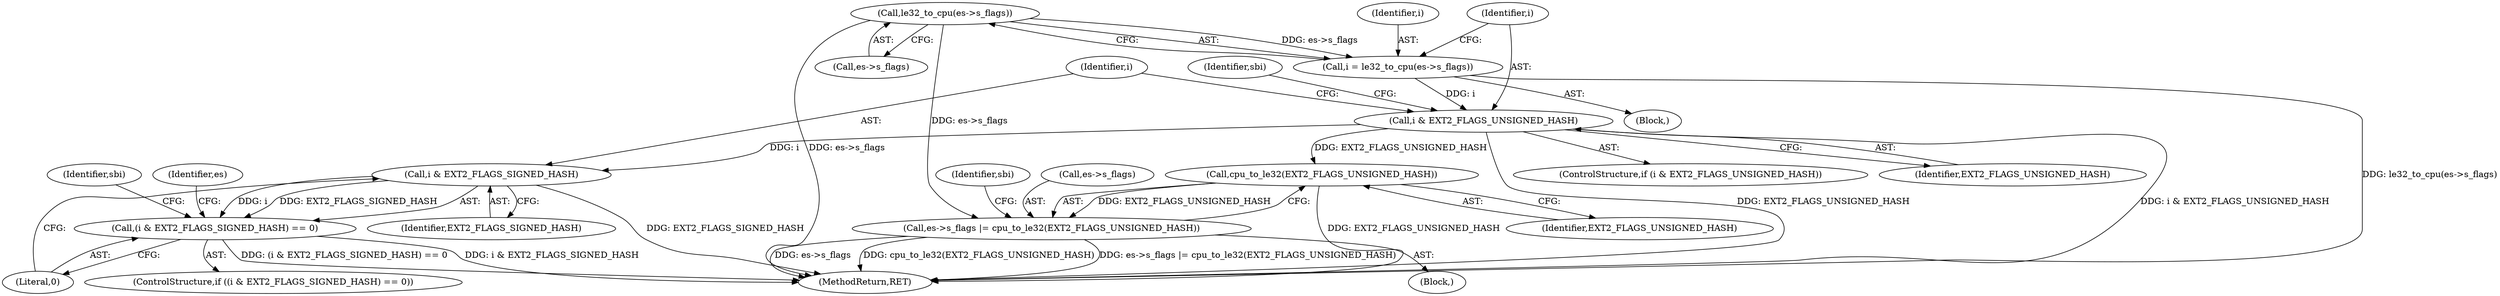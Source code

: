 digraph "0_linux_744692dc059845b2a3022119871846e74d4f6e11_16@pointer" {
"1000936" [label="(Call,le32_to_cpu(es->s_flags))"];
"1000934" [label="(Call,i = le32_to_cpu(es->s_flags))"];
"1000941" [label="(Call,i & EXT2_FLAGS_UNSIGNED_HASH)"];
"1000952" [label="(Call,i & EXT2_FLAGS_SIGNED_HASH)"];
"1000951" [label="(Call,(i & EXT2_FLAGS_SIGNED_HASH) == 0)"];
"1000961" [label="(Call,cpu_to_le32(EXT2_FLAGS_UNSIGNED_HASH))"];
"1000957" [label="(Call,es->s_flags |= cpu_to_le32(EXT2_FLAGS_UNSIGNED_HASH))"];
"1000946" [label="(Identifier,sbi)"];
"1000952" [label="(Call,i & EXT2_FLAGS_SIGNED_HASH)"];
"1000965" [label="(Identifier,sbi)"];
"1000953" [label="(Identifier,i)"];
"1000957" [label="(Call,es->s_flags |= cpu_to_le32(EXT2_FLAGS_UNSIGNED_HASH))"];
"1000958" [label="(Call,es->s_flags)"];
"1000955" [label="(Literal,0)"];
"1000941" [label="(Call,i & EXT2_FLAGS_UNSIGNED_HASH)"];
"1000950" [label="(ControlStructure,if ((i & EXT2_FLAGS_SIGNED_HASH) == 0))"];
"1000936" [label="(Call,le32_to_cpu(es->s_flags))"];
"1000942" [label="(Identifier,i)"];
"1000951" [label="(Call,(i & EXT2_FLAGS_SIGNED_HASH) == 0)"];
"1000976" [label="(Identifier,sbi)"];
"1000943" [label="(Identifier,EXT2_FLAGS_UNSIGNED_HASH)"];
"1000120" [label="(Block,)"];
"1000962" [label="(Identifier,EXT2_FLAGS_UNSIGNED_HASH)"];
"1000935" [label="(Identifier,i)"];
"1000934" [label="(Call,i = le32_to_cpu(es->s_flags))"];
"1000937" [label="(Call,es->s_flags)"];
"1000959" [label="(Identifier,es)"];
"1000940" [label="(ControlStructure,if (i & EXT2_FLAGS_UNSIGNED_HASH))"];
"1000956" [label="(Block,)"];
"1000954" [label="(Identifier,EXT2_FLAGS_SIGNED_HASH)"];
"1000961" [label="(Call,cpu_to_le32(EXT2_FLAGS_UNSIGNED_HASH))"];
"1002129" [label="(MethodReturn,RET)"];
"1000936" -> "1000934"  [label="AST: "];
"1000936" -> "1000937"  [label="CFG: "];
"1000937" -> "1000936"  [label="AST: "];
"1000934" -> "1000936"  [label="CFG: "];
"1000936" -> "1002129"  [label="DDG: es->s_flags"];
"1000936" -> "1000934"  [label="DDG: es->s_flags"];
"1000936" -> "1000957"  [label="DDG: es->s_flags"];
"1000934" -> "1000120"  [label="AST: "];
"1000935" -> "1000934"  [label="AST: "];
"1000942" -> "1000934"  [label="CFG: "];
"1000934" -> "1002129"  [label="DDG: le32_to_cpu(es->s_flags)"];
"1000934" -> "1000941"  [label="DDG: i"];
"1000941" -> "1000940"  [label="AST: "];
"1000941" -> "1000943"  [label="CFG: "];
"1000942" -> "1000941"  [label="AST: "];
"1000943" -> "1000941"  [label="AST: "];
"1000946" -> "1000941"  [label="CFG: "];
"1000953" -> "1000941"  [label="CFG: "];
"1000941" -> "1002129"  [label="DDG: i & EXT2_FLAGS_UNSIGNED_HASH"];
"1000941" -> "1002129"  [label="DDG: EXT2_FLAGS_UNSIGNED_HASH"];
"1000941" -> "1000952"  [label="DDG: i"];
"1000941" -> "1000961"  [label="DDG: EXT2_FLAGS_UNSIGNED_HASH"];
"1000952" -> "1000951"  [label="AST: "];
"1000952" -> "1000954"  [label="CFG: "];
"1000953" -> "1000952"  [label="AST: "];
"1000954" -> "1000952"  [label="AST: "];
"1000955" -> "1000952"  [label="CFG: "];
"1000952" -> "1002129"  [label="DDG: EXT2_FLAGS_SIGNED_HASH"];
"1000952" -> "1000951"  [label="DDG: i"];
"1000952" -> "1000951"  [label="DDG: EXT2_FLAGS_SIGNED_HASH"];
"1000951" -> "1000950"  [label="AST: "];
"1000951" -> "1000955"  [label="CFG: "];
"1000955" -> "1000951"  [label="AST: "];
"1000959" -> "1000951"  [label="CFG: "];
"1000976" -> "1000951"  [label="CFG: "];
"1000951" -> "1002129"  [label="DDG: i & EXT2_FLAGS_SIGNED_HASH"];
"1000951" -> "1002129"  [label="DDG: (i & EXT2_FLAGS_SIGNED_HASH) == 0"];
"1000961" -> "1000957"  [label="AST: "];
"1000961" -> "1000962"  [label="CFG: "];
"1000962" -> "1000961"  [label="AST: "];
"1000957" -> "1000961"  [label="CFG: "];
"1000961" -> "1002129"  [label="DDG: EXT2_FLAGS_UNSIGNED_HASH"];
"1000961" -> "1000957"  [label="DDG: EXT2_FLAGS_UNSIGNED_HASH"];
"1000957" -> "1000956"  [label="AST: "];
"1000958" -> "1000957"  [label="AST: "];
"1000965" -> "1000957"  [label="CFG: "];
"1000957" -> "1002129"  [label="DDG: es->s_flags |= cpu_to_le32(EXT2_FLAGS_UNSIGNED_HASH)"];
"1000957" -> "1002129"  [label="DDG: es->s_flags"];
"1000957" -> "1002129"  [label="DDG: cpu_to_le32(EXT2_FLAGS_UNSIGNED_HASH)"];
}
